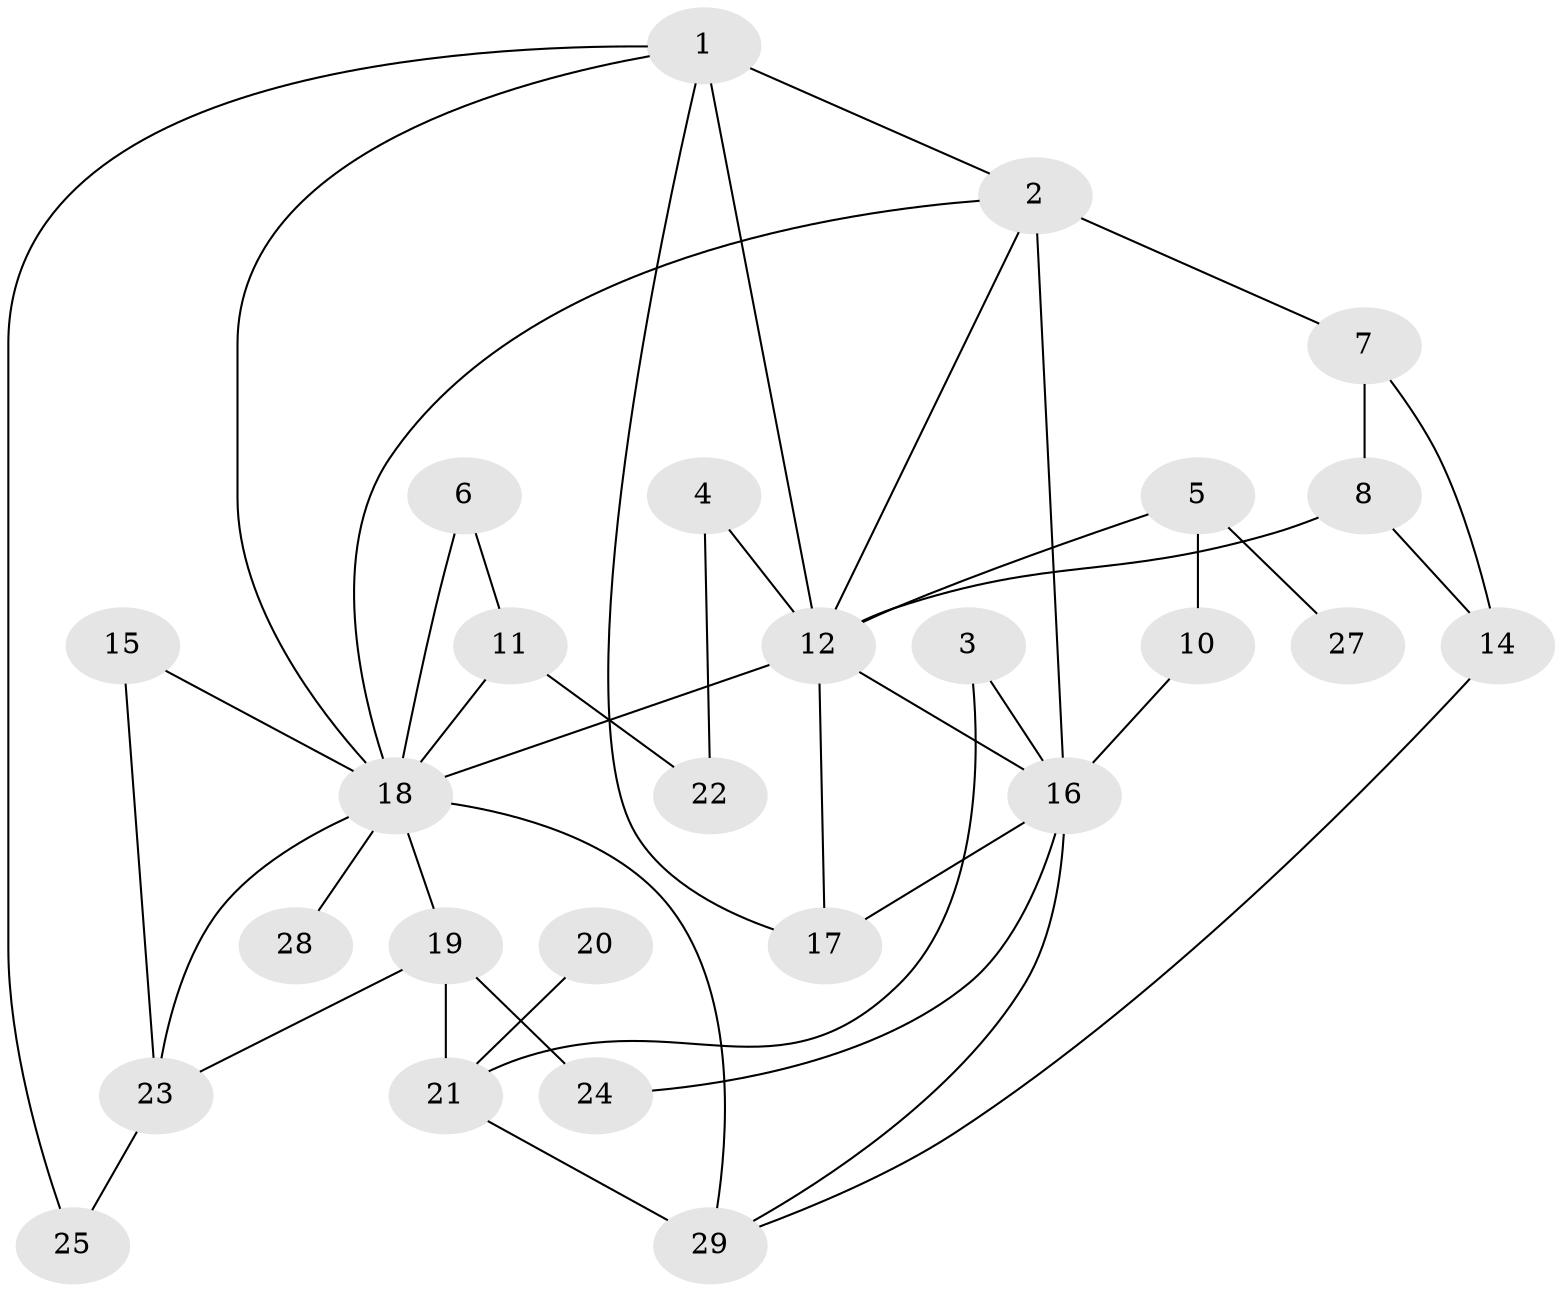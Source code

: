 // original degree distribution, {3: 0.24561403508771928, 4: 0.12280701754385964, 2: 0.2807017543859649, 1: 0.15789473684210525, 0: 0.05263157894736842, 7: 0.03508771929824561, 5: 0.08771929824561403, 6: 0.017543859649122806}
// Generated by graph-tools (version 1.1) at 2025/33/03/09/25 02:33:51]
// undirected, 26 vertices, 44 edges
graph export_dot {
graph [start="1"]
  node [color=gray90,style=filled];
  1;
  2;
  3;
  4;
  5;
  6;
  7;
  8;
  10;
  11;
  12;
  14;
  15;
  16;
  17;
  18;
  19;
  20;
  21;
  22;
  23;
  24;
  25;
  27;
  28;
  29;
  1 -- 2 [weight=1.0];
  1 -- 12 [weight=2.0];
  1 -- 17 [weight=1.0];
  1 -- 18 [weight=1.0];
  1 -- 25 [weight=1.0];
  2 -- 7 [weight=1.0];
  2 -- 12 [weight=1.0];
  2 -- 16 [weight=2.0];
  2 -- 18 [weight=1.0];
  3 -- 16 [weight=1.0];
  3 -- 21 [weight=1.0];
  4 -- 12 [weight=1.0];
  4 -- 22 [weight=1.0];
  5 -- 10 [weight=1.0];
  5 -- 12 [weight=2.0];
  5 -- 27 [weight=1.0];
  6 -- 11 [weight=1.0];
  6 -- 18 [weight=1.0];
  7 -- 8 [weight=1.0];
  7 -- 14 [weight=1.0];
  8 -- 12 [weight=1.0];
  8 -- 14 [weight=1.0];
  10 -- 16 [weight=1.0];
  11 -- 18 [weight=1.0];
  11 -- 22 [weight=1.0];
  12 -- 16 [weight=1.0];
  12 -- 17 [weight=4.0];
  12 -- 18 [weight=1.0];
  14 -- 29 [weight=1.0];
  15 -- 18 [weight=1.0];
  15 -- 23 [weight=1.0];
  16 -- 17 [weight=1.0];
  16 -- 24 [weight=1.0];
  16 -- 29 [weight=1.0];
  18 -- 19 [weight=1.0];
  18 -- 23 [weight=1.0];
  18 -- 28 [weight=1.0];
  18 -- 29 [weight=2.0];
  19 -- 21 [weight=1.0];
  19 -- 23 [weight=1.0];
  19 -- 24 [weight=1.0];
  20 -- 21 [weight=1.0];
  21 -- 29 [weight=1.0];
  23 -- 25 [weight=1.0];
}
